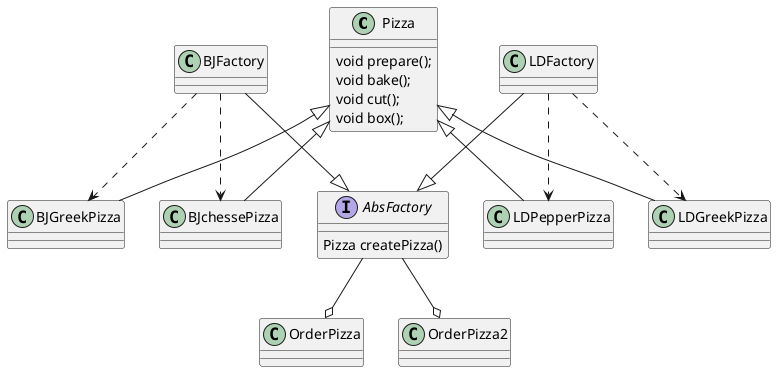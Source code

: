 @startuml
'https://plantuml.com/class-diagram

class Pizza {
    void prepare();
    void bake();
    void cut();
    void box();
}


class BJchessePizza{}
class BJGreekPizza{}
class LDGreekPizza{}
class LDPepperPizza{}

together{
    class LDPepperPizza
    class LDGreekPizza
}

Pizza <|-- BJchessePizza
Pizza <|-- BJGreekPizza
Pizza <|-- LDGreekPizza
Pizza <|-- LDPepperPizza


interface AbsFactory{
    Pizza createPizza()
}

class BJFactory{}
class LDFactory{}
class OrderPizza{}
class OrderPizza2{}

BJFactory --|> AbsFactory
LDFactory --|> AbsFactory
AbsFactory --o OrderPizza
AbsFactory --o OrderPizza2

BJFactory ..> BJchessePizza
BJFactory ..> BJGreekPizza

LDFactory ..> LDGreekPizza
LDFactory ..> LDPepperPizza


@enduml